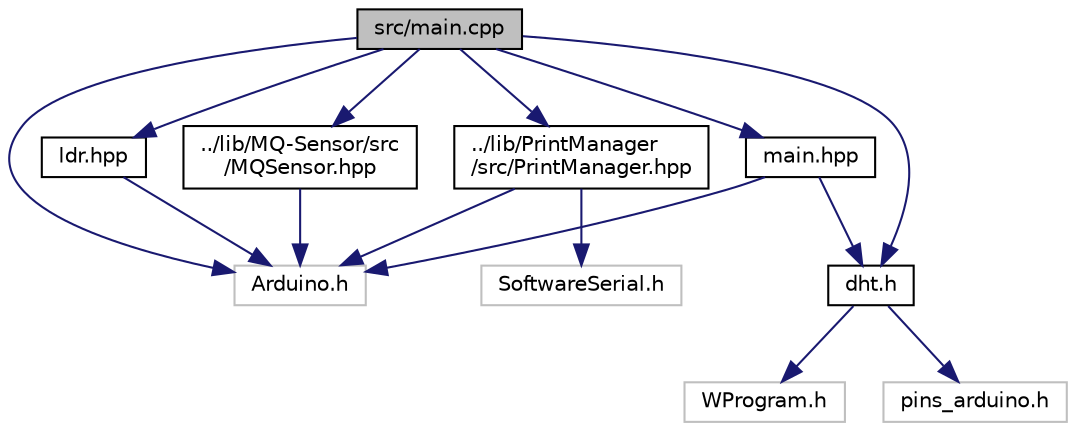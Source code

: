 digraph "src/main.cpp"
{
  edge [fontname="Helvetica",fontsize="10",labelfontname="Helvetica",labelfontsize="10"];
  node [fontname="Helvetica",fontsize="10",shape=record];
  Node1 [label="src/main.cpp",height=0.2,width=0.4,color="black", fillcolor="grey75", style="filled", fontcolor="black"];
  Node1 -> Node2 [color="midnightblue",fontsize="10",style="solid"];
  Node2 [label="Arduino.h",height=0.2,width=0.4,color="grey75", fillcolor="white", style="filled"];
  Node1 -> Node3 [color="midnightblue",fontsize="10",style="solid"];
  Node3 [label="main.hpp",height=0.2,width=0.4,color="black", fillcolor="white", style="filled",URL="$main_8hpp.html"];
  Node3 -> Node2 [color="midnightblue",fontsize="10",style="solid"];
  Node3 -> Node4 [color="midnightblue",fontsize="10",style="solid"];
  Node4 [label="dht.h",height=0.2,width=0.4,color="black", fillcolor="white", style="filled",URL="$dht_8h.html"];
  Node4 -> Node5 [color="midnightblue",fontsize="10",style="solid"];
  Node5 [label="WProgram.h",height=0.2,width=0.4,color="grey75", fillcolor="white", style="filled"];
  Node4 -> Node6 [color="midnightblue",fontsize="10",style="solid"];
  Node6 [label="pins_arduino.h",height=0.2,width=0.4,color="grey75", fillcolor="white", style="filled"];
  Node1 -> Node4 [color="midnightblue",fontsize="10",style="solid"];
  Node1 -> Node7 [color="midnightblue",fontsize="10",style="solid"];
  Node7 [label="ldr.hpp",height=0.2,width=0.4,color="black", fillcolor="white", style="filled",URL="$ldr_8hpp.html"];
  Node7 -> Node2 [color="midnightblue",fontsize="10",style="solid"];
  Node1 -> Node8 [color="midnightblue",fontsize="10",style="solid"];
  Node8 [label="../lib/MQ-Sensor/src\l/MQSensor.hpp",height=0.2,width=0.4,color="black", fillcolor="white", style="filled",URL="$_m_q_sensor_8hpp.html"];
  Node8 -> Node2 [color="midnightblue",fontsize="10",style="solid"];
  Node1 -> Node9 [color="midnightblue",fontsize="10",style="solid"];
  Node9 [label="../lib/PrintManager\l/src/PrintManager.hpp",height=0.2,width=0.4,color="black", fillcolor="white", style="filled",URL="$src_2_print_manager_8hpp.html"];
  Node9 -> Node2 [color="midnightblue",fontsize="10",style="solid"];
  Node9 -> Node10 [color="midnightblue",fontsize="10",style="solid"];
  Node10 [label="SoftwareSerial.h",height=0.2,width=0.4,color="grey75", fillcolor="white", style="filled"];
}
